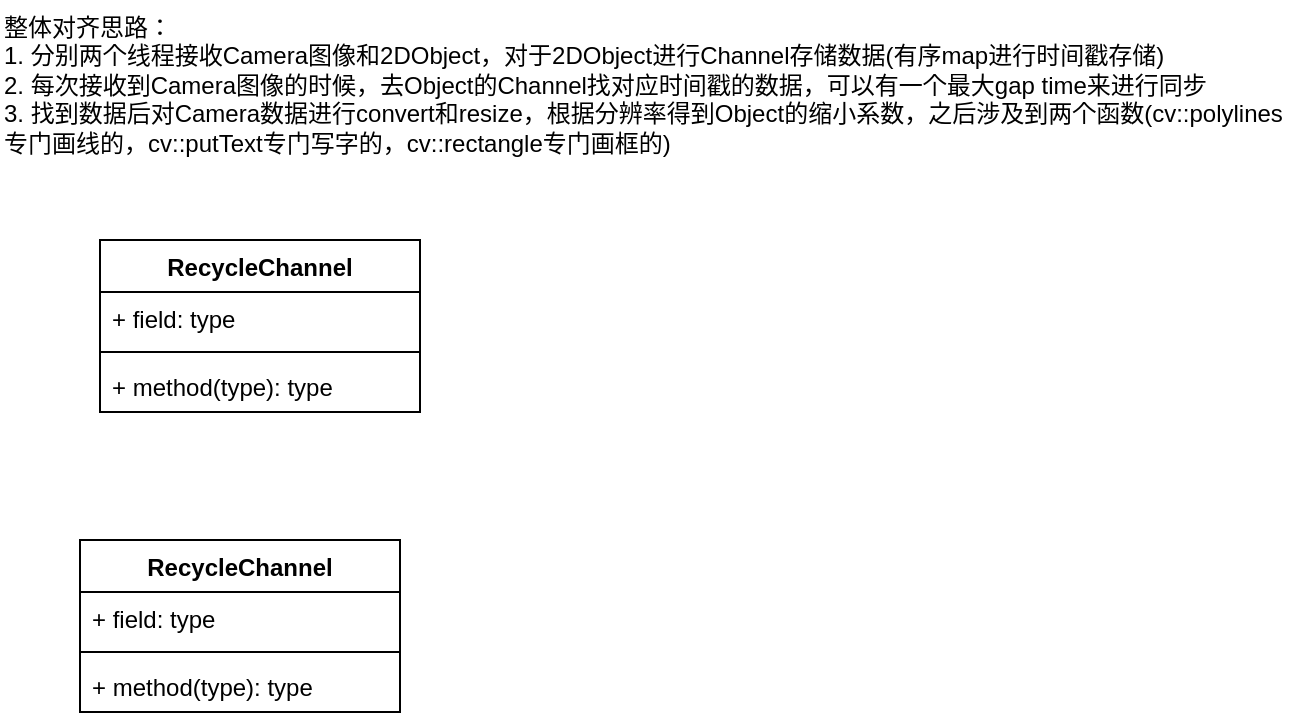 <mxfile version="20.1.1" type="github">
  <diagram id="g2DK2juwyGlPhgw4wuLm" name="Page-1">
    <mxGraphModel dx="705" dy="301" grid="1" gridSize="10" guides="1" tooltips="1" connect="1" arrows="1" fold="1" page="1" pageScale="1" pageWidth="827" pageHeight="1169" math="0" shadow="0">
      <root>
        <mxCell id="0" />
        <mxCell id="1" parent="0" />
        <mxCell id="t8SLZaG8WeMD-7HdlvyO-5" value="整体对齐思路：&lt;br&gt;1. 分别两个线程接收Camera图像和2DObject，对于2DObject进行Channel存储数据(有序map进行时间戳存储)&lt;br&gt;2. 每次接收到Camera图像的时候，去Object的Channel找对应时间戳的数据，可以有一个最大gap time来进行同步&lt;br&gt;3. 找到数据后对Camera数据进行convert和resize，根据分辨率得到Object的缩小系数，之后涉及到两个函数(cv::polylines专门画线的，cv::putText专门写字的，cv::rectangle专门画框的)" style="text;html=1;strokeColor=none;fillColor=none;align=left;verticalAlign=top;whiteSpace=wrap;rounded=0;horizontal=1;" vertex="1" parent="1">
          <mxGeometry x="190" y="110" width="650" height="90" as="geometry" />
        </mxCell>
        <mxCell id="t8SLZaG8WeMD-7HdlvyO-8" value="RecycleChannel" style="swimlane;fontStyle=1;align=center;verticalAlign=top;childLayout=stackLayout;horizontal=1;startSize=26;horizontalStack=0;resizeParent=1;resizeParentMax=0;resizeLast=0;collapsible=1;marginBottom=0;" vertex="1" parent="1">
          <mxGeometry x="230" y="380" width="160" height="86" as="geometry" />
        </mxCell>
        <mxCell id="t8SLZaG8WeMD-7HdlvyO-9" value="+ field: type" style="text;strokeColor=none;fillColor=none;align=left;verticalAlign=top;spacingLeft=4;spacingRight=4;overflow=hidden;rotatable=0;points=[[0,0.5],[1,0.5]];portConstraint=eastwest;" vertex="1" parent="t8SLZaG8WeMD-7HdlvyO-8">
          <mxGeometry y="26" width="160" height="26" as="geometry" />
        </mxCell>
        <mxCell id="t8SLZaG8WeMD-7HdlvyO-10" value="" style="line;strokeWidth=1;fillColor=none;align=left;verticalAlign=middle;spacingTop=-1;spacingLeft=3;spacingRight=3;rotatable=0;labelPosition=right;points=[];portConstraint=eastwest;" vertex="1" parent="t8SLZaG8WeMD-7HdlvyO-8">
          <mxGeometry y="52" width="160" height="8" as="geometry" />
        </mxCell>
        <mxCell id="t8SLZaG8WeMD-7HdlvyO-11" value="+ method(type): type" style="text;strokeColor=none;fillColor=none;align=left;verticalAlign=top;spacingLeft=4;spacingRight=4;overflow=hidden;rotatable=0;points=[[0,0.5],[1,0.5]];portConstraint=eastwest;" vertex="1" parent="t8SLZaG8WeMD-7HdlvyO-8">
          <mxGeometry y="60" width="160" height="26" as="geometry" />
        </mxCell>
        <mxCell id="t8SLZaG8WeMD-7HdlvyO-12" value="RecycleChannel" style="swimlane;fontStyle=1;align=center;verticalAlign=top;childLayout=stackLayout;horizontal=1;startSize=26;horizontalStack=0;resizeParent=1;resizeParentMax=0;resizeLast=0;collapsible=1;marginBottom=0;" vertex="1" parent="1">
          <mxGeometry x="240" y="230" width="160" height="86" as="geometry" />
        </mxCell>
        <mxCell id="t8SLZaG8WeMD-7HdlvyO-13" value="+ field: type" style="text;strokeColor=none;fillColor=none;align=left;verticalAlign=top;spacingLeft=4;spacingRight=4;overflow=hidden;rotatable=0;points=[[0,0.5],[1,0.5]];portConstraint=eastwest;" vertex="1" parent="t8SLZaG8WeMD-7HdlvyO-12">
          <mxGeometry y="26" width="160" height="26" as="geometry" />
        </mxCell>
        <mxCell id="t8SLZaG8WeMD-7HdlvyO-14" value="" style="line;strokeWidth=1;fillColor=none;align=left;verticalAlign=middle;spacingTop=-1;spacingLeft=3;spacingRight=3;rotatable=0;labelPosition=right;points=[];portConstraint=eastwest;" vertex="1" parent="t8SLZaG8WeMD-7HdlvyO-12">
          <mxGeometry y="52" width="160" height="8" as="geometry" />
        </mxCell>
        <mxCell id="t8SLZaG8WeMD-7HdlvyO-15" value="+ method(type): type" style="text;strokeColor=none;fillColor=none;align=left;verticalAlign=top;spacingLeft=4;spacingRight=4;overflow=hidden;rotatable=0;points=[[0,0.5],[1,0.5]];portConstraint=eastwest;" vertex="1" parent="t8SLZaG8WeMD-7HdlvyO-12">
          <mxGeometry y="60" width="160" height="26" as="geometry" />
        </mxCell>
      </root>
    </mxGraphModel>
  </diagram>
</mxfile>
